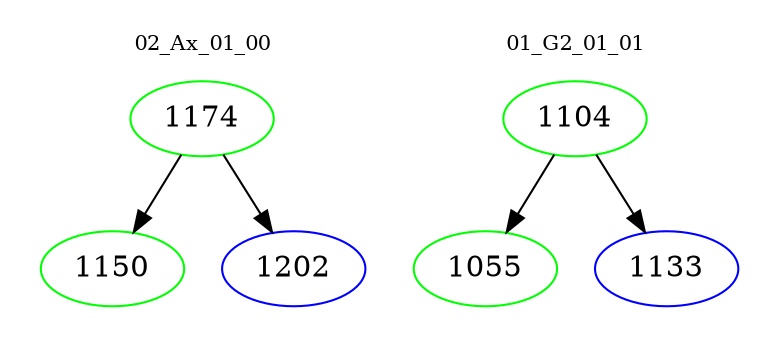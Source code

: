 digraph{
subgraph cluster_0 {
color = white
label = "02_Ax_01_00";
fontsize=10;
T0_1174 [label="1174", color="green"]
T0_1174 -> T0_1150 [color="black"]
T0_1150 [label="1150", color="green"]
T0_1174 -> T0_1202 [color="black"]
T0_1202 [label="1202", color="blue"]
}
subgraph cluster_1 {
color = white
label = "01_G2_01_01";
fontsize=10;
T1_1104 [label="1104", color="green"]
T1_1104 -> T1_1055 [color="black"]
T1_1055 [label="1055", color="green"]
T1_1104 -> T1_1133 [color="black"]
T1_1133 [label="1133", color="blue"]
}
}
